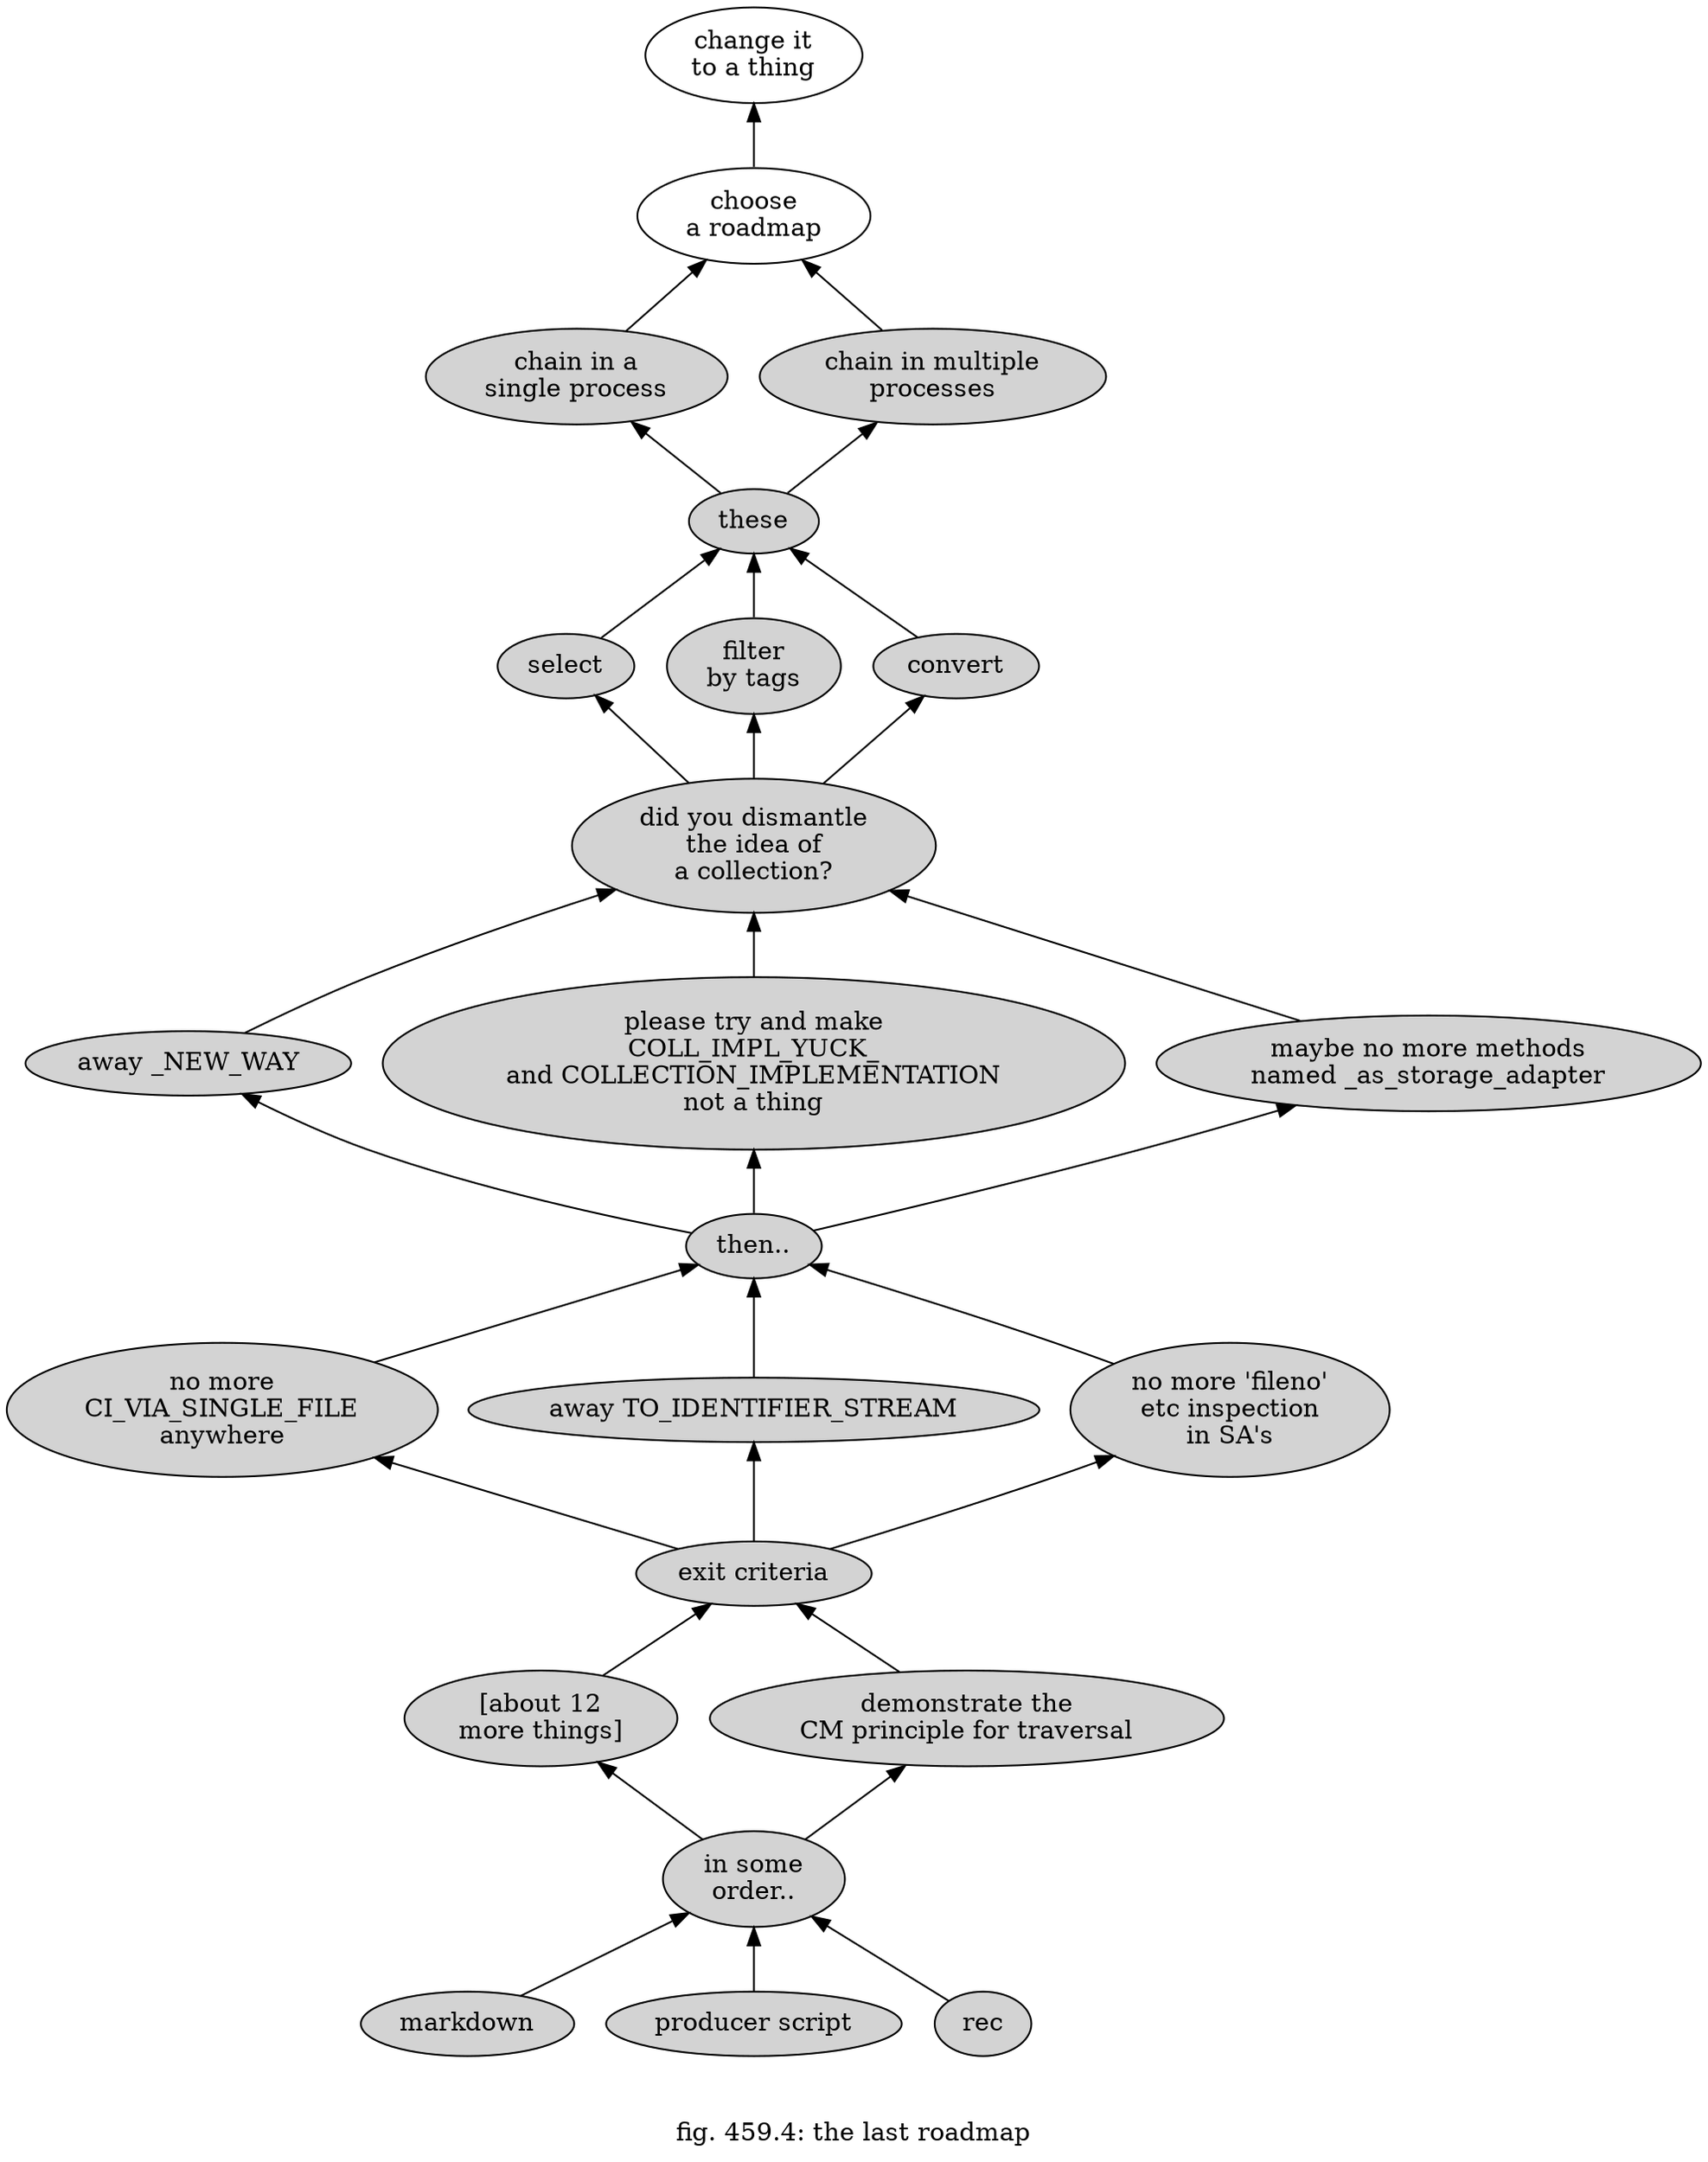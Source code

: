 digraph g {
label="\n
fig. 459.4: the last roadmap"
rankdir=BT
n5[label="change it\nto a thing"]
n4_9->n5
n4_9[label="choose\na roadmap"]
n4_4->n4_9
n4_2->n4_9
n4_4[label="chain in a\nsingle process" style=filled]
n4_2[label="chain in multiple\nprocesses" style=filled]
n4->n4_4
n4->n4_2
n4[label="these" style=filled]
n3_C->n4
n3_B->n4
n3_A->n4
n3_C[label="select" style=filled]
n3_B[label="filter\nby tags" style=filled]
n3_A[label="convert" style=filled]
n2_50->n3_C
n2_50->n3_B
n2_50->n3_A
n2_50[label="did you dismantle\nthe idea of\na collection?" style=filled]
n2_26->n2_50
n2_25->n2_50
n2_17->n2_50
n2_26[label="away _NEW_WAY\n" style=filled]
n2_25[label="please try and make\nCOLL_IMPL_YUCK_
and COLLECTION_IMPLEMENTATION\nnot a thing" style=filled]
n2_17[label="maybe no more methods\nnamed _as_storage_adapter" style=filled]
n2->n2_26
n2->n2_25
n2->n2_17
n2[label="then.." style=filled]
n1_900->n2
n1_880->n2
n1_770->n2
n1_900[label="no more\nCI_VIA_SINGLE_FILE\nanywhere" style=filled]
n1_880[label="away TO_IDENTIFIER_STREAM" style=filled]
n1_770[label="no more 'fileno'\netc inspection\nin SA's" style=filled]
n1_750->n1_900
n1_750->n1_880
n1_750->n1_770
n1_750[label="exit criteria" style=filled]
n1_500->n1_750
n1_050->n1_750
n1_500[label="[about 12\nmore things]" style=filled]
n1_050[label="demonstrate the\nCM principle for traversal" style=filled]
n1->n1_500
n1->n1_050
n1[label="in some\norder.." style=filled]
n1_C->n1
n1_B->n1
n1_A->n1
n1_C[label="markdown" style=filled]
n1_B[label="producer script" style=filled]
n1_A[label="rec" style=filled]
}
/*
# #born
*/

